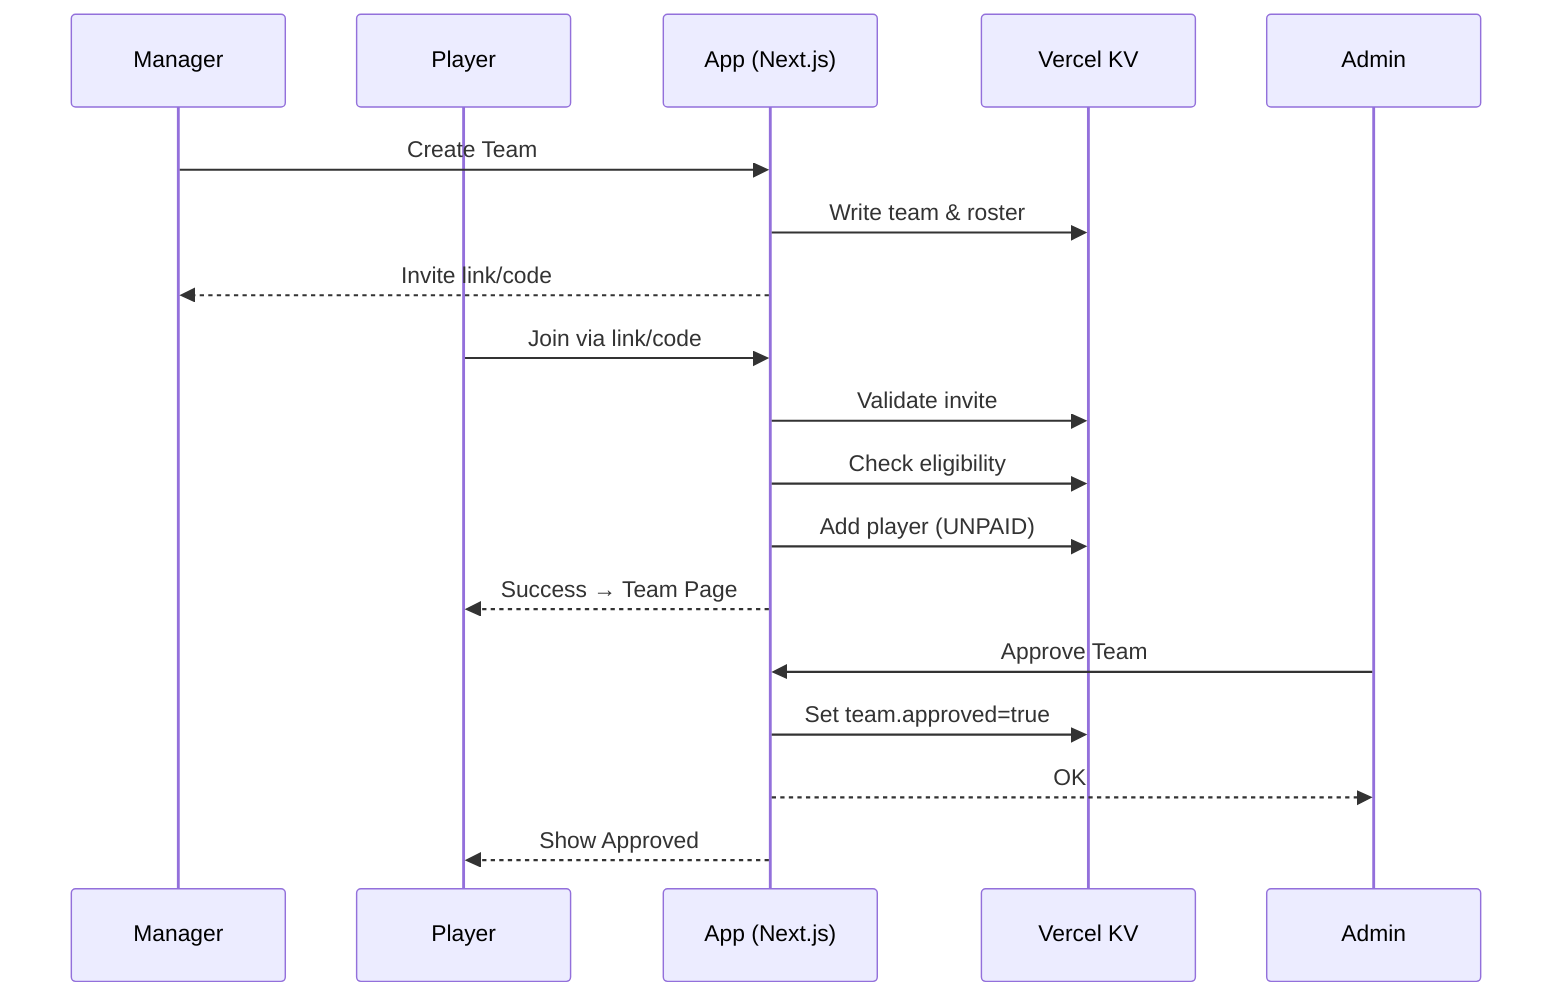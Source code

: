 sequenceDiagram
  participant M as Manager
  participant P as Player
  participant APP as App (Next.js)
  participant KV as Vercel KV
  participant ADM as Admin

  M->>APP: Create Team
  APP->>KV: Write team & roster
  APP-->>M: Invite link/code

  P->>APP: Join via link/code
  APP->>KV: Validate invite
  APP->>KV: Check eligibility
  APP->>KV: Add player (UNPAID)
  APP-->>P: Success → Team Page

  ADM->>APP: Approve Team
  APP->>KV: Set team.approved=true
  APP-->>ADM: OK
  APP-->>P: Show Approved